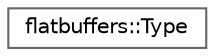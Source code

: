 digraph "Graphical Class Hierarchy"
{
 // LATEX_PDF_SIZE
  bgcolor="transparent";
  edge [fontname=Helvetica,fontsize=10,labelfontname=Helvetica,labelfontsize=10];
  node [fontname=Helvetica,fontsize=10,shape=box,height=0.2,width=0.4];
  rankdir="LR";
  Node0 [id="Node000000",label="flatbuffers::Type",height=0.2,width=0.4,color="grey40", fillcolor="white", style="filled",URL="$structflatbuffers_1_1Type.html",tooltip=" "];
}
